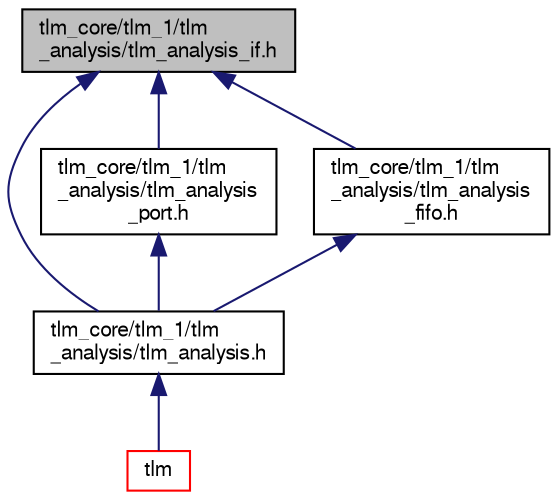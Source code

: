 digraph "tlm_core/tlm_1/tlm_analysis/tlm_analysis_if.h"
{
  edge [fontname="FreeSans",fontsize="10",labelfontname="FreeSans",labelfontsize="10"];
  node [fontname="FreeSans",fontsize="10",shape=record];
  Node90 [label="tlm_core/tlm_1/tlm\l_analysis/tlm_analysis_if.h",height=0.2,width=0.4,color="black", fillcolor="grey75", style="filled", fontcolor="black"];
  Node90 -> Node91 [dir="back",color="midnightblue",fontsize="10",style="solid",fontname="FreeSans"];
  Node91 [label="tlm_core/tlm_1/tlm\l_analysis/tlm_analysis.h",height=0.2,width=0.4,color="black", fillcolor="white", style="filled",URL="$a00677.html"];
  Node91 -> Node92 [dir="back",color="midnightblue",fontsize="10",style="solid",fontname="FreeSans"];
  Node92 [label="tlm",height=0.2,width=0.4,color="red", fillcolor="white", style="filled",URL="$a00671.html"];
  Node90 -> Node102 [dir="back",color="midnightblue",fontsize="10",style="solid",fontname="FreeSans"];
  Node102 [label="tlm_core/tlm_1/tlm\l_analysis/tlm_analysis\l_port.h",height=0.2,width=0.4,color="black", fillcolor="white", style="filled",URL="$a00686.html"];
  Node102 -> Node91 [dir="back",color="midnightblue",fontsize="10",style="solid",fontname="FreeSans"];
  Node90 -> Node103 [dir="back",color="midnightblue",fontsize="10",style="solid",fontname="FreeSans"];
  Node103 [label="tlm_core/tlm_1/tlm\l_analysis/tlm_analysis\l_fifo.h",height=0.2,width=0.4,color="black", fillcolor="white", style="filled",URL="$a00680.html"];
  Node103 -> Node91 [dir="back",color="midnightblue",fontsize="10",style="solid",fontname="FreeSans"];
}
